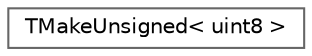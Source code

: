 digraph "Graphical Class Hierarchy"
{
 // INTERACTIVE_SVG=YES
 // LATEX_PDF_SIZE
  bgcolor="transparent";
  edge [fontname=Helvetica,fontsize=10,labelfontname=Helvetica,labelfontsize=10];
  node [fontname=Helvetica,fontsize=10,shape=box,height=0.2,width=0.4];
  rankdir="LR";
  Node0 [id="Node000000",label="TMakeUnsigned\< uint8 \>",height=0.2,width=0.4,color="grey40", fillcolor="white", style="filled",URL="$d7/dec/structTMakeUnsigned_3_01uint8_01_4.html",tooltip=" "];
}
